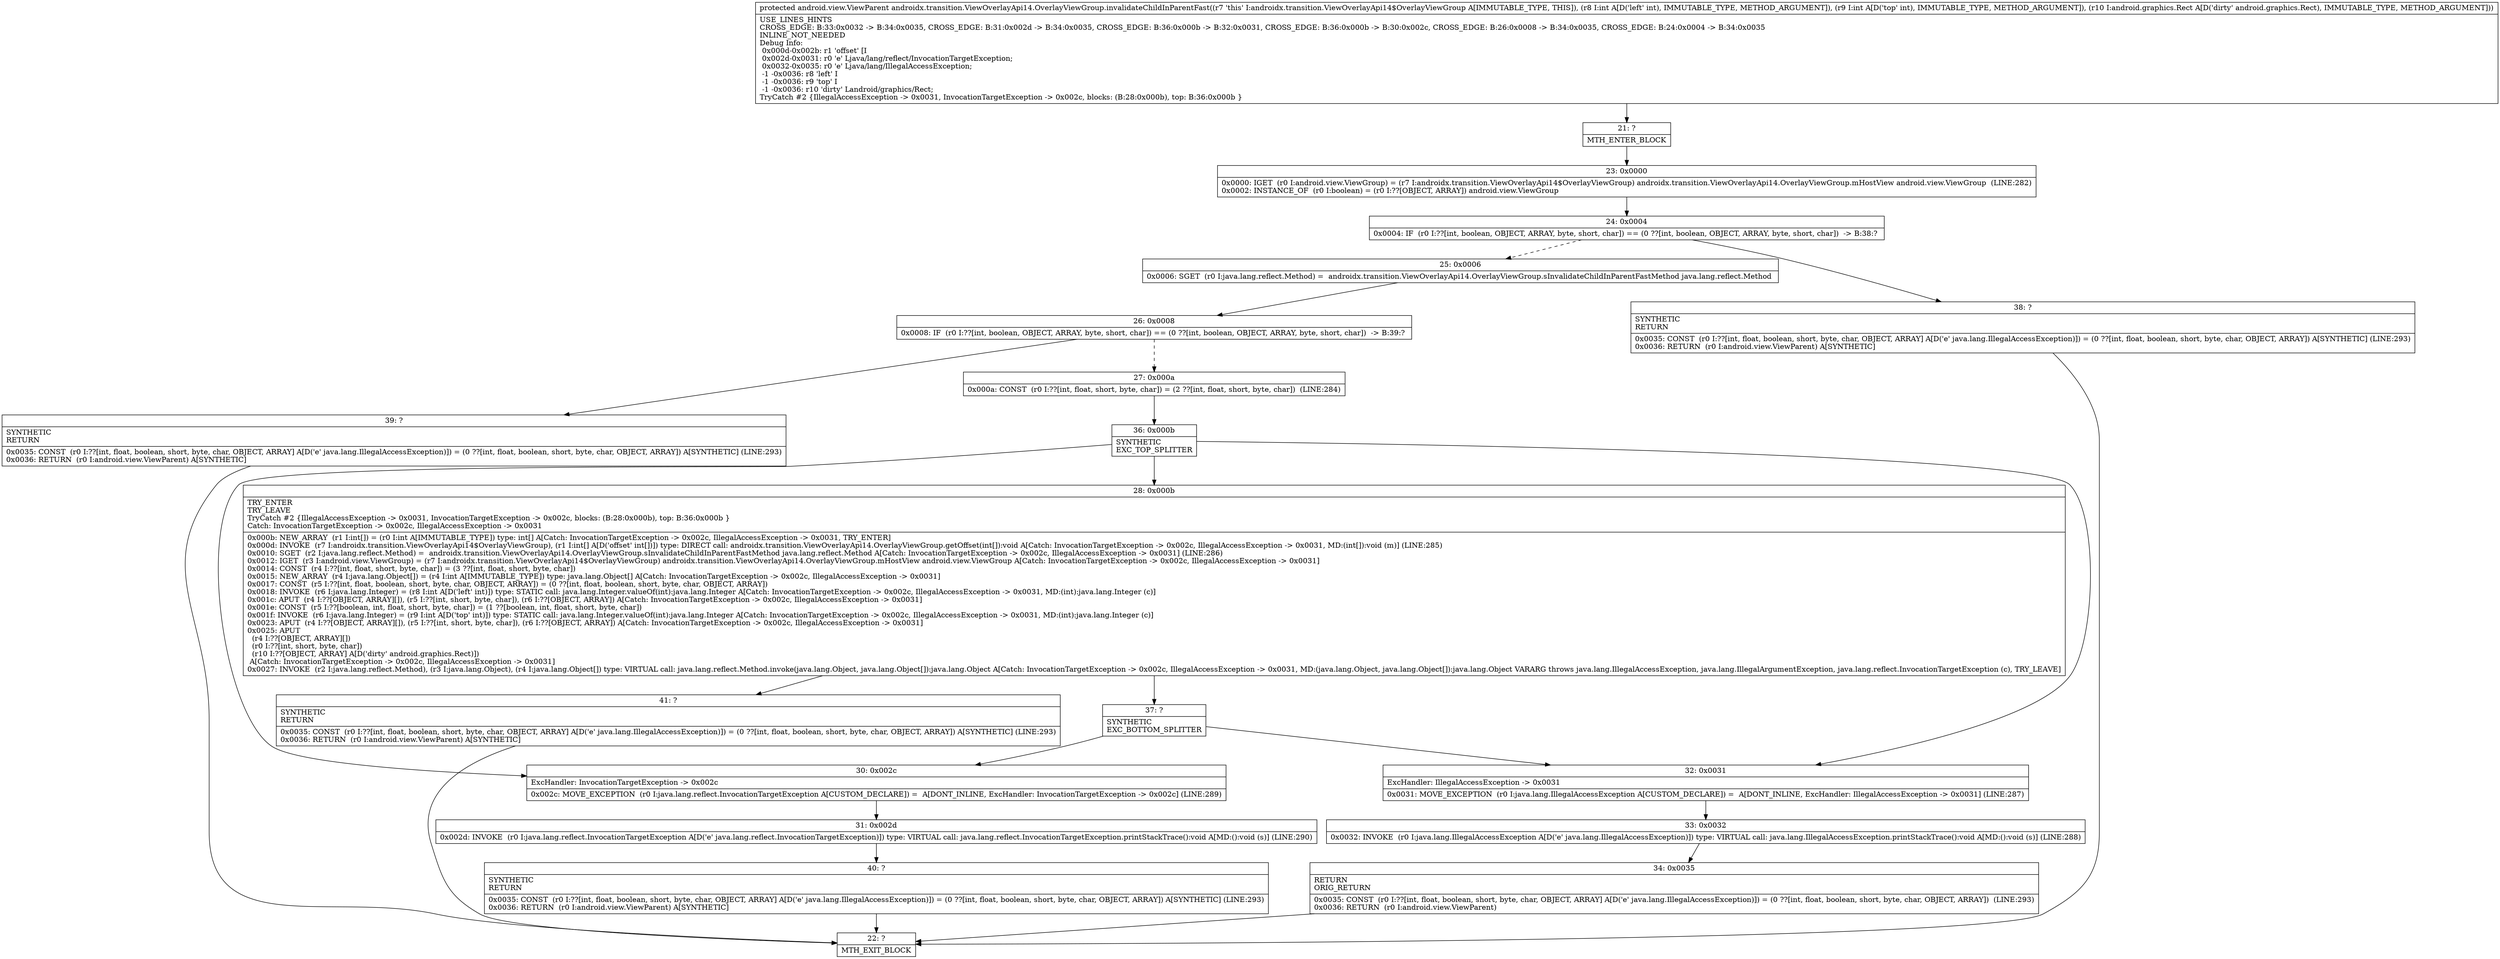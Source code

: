 digraph "CFG forandroidx.transition.ViewOverlayApi14.OverlayViewGroup.invalidateChildInParentFast(IILandroid\/graphics\/Rect;)Landroid\/view\/ViewParent;" {
Node_21 [shape=record,label="{21\:\ ?|MTH_ENTER_BLOCK\l}"];
Node_23 [shape=record,label="{23\:\ 0x0000|0x0000: IGET  (r0 I:android.view.ViewGroup) = (r7 I:androidx.transition.ViewOverlayApi14$OverlayViewGroup) androidx.transition.ViewOverlayApi14.OverlayViewGroup.mHostView android.view.ViewGroup  (LINE:282)\l0x0002: INSTANCE_OF  (r0 I:boolean) = (r0 I:??[OBJECT, ARRAY]) android.view.ViewGroup \l}"];
Node_24 [shape=record,label="{24\:\ 0x0004|0x0004: IF  (r0 I:??[int, boolean, OBJECT, ARRAY, byte, short, char]) == (0 ??[int, boolean, OBJECT, ARRAY, byte, short, char])  \-\> B:38:? \l}"];
Node_25 [shape=record,label="{25\:\ 0x0006|0x0006: SGET  (r0 I:java.lang.reflect.Method) =  androidx.transition.ViewOverlayApi14.OverlayViewGroup.sInvalidateChildInParentFastMethod java.lang.reflect.Method \l}"];
Node_26 [shape=record,label="{26\:\ 0x0008|0x0008: IF  (r0 I:??[int, boolean, OBJECT, ARRAY, byte, short, char]) == (0 ??[int, boolean, OBJECT, ARRAY, byte, short, char])  \-\> B:39:? \l}"];
Node_27 [shape=record,label="{27\:\ 0x000a|0x000a: CONST  (r0 I:??[int, float, short, byte, char]) = (2 ??[int, float, short, byte, char])  (LINE:284)\l}"];
Node_36 [shape=record,label="{36\:\ 0x000b|SYNTHETIC\lEXC_TOP_SPLITTER\l}"];
Node_28 [shape=record,label="{28\:\ 0x000b|TRY_ENTER\lTRY_LEAVE\lTryCatch #2 \{IllegalAccessException \-\> 0x0031, InvocationTargetException \-\> 0x002c, blocks: (B:28:0x000b), top: B:36:0x000b \}\lCatch: InvocationTargetException \-\> 0x002c, IllegalAccessException \-\> 0x0031\l|0x000b: NEW_ARRAY  (r1 I:int[]) = (r0 I:int A[IMMUTABLE_TYPE]) type: int[] A[Catch: InvocationTargetException \-\> 0x002c, IllegalAccessException \-\> 0x0031, TRY_ENTER]\l0x000d: INVOKE  (r7 I:androidx.transition.ViewOverlayApi14$OverlayViewGroup), (r1 I:int[] A[D('offset' int[])]) type: DIRECT call: androidx.transition.ViewOverlayApi14.OverlayViewGroup.getOffset(int[]):void A[Catch: InvocationTargetException \-\> 0x002c, IllegalAccessException \-\> 0x0031, MD:(int[]):void (m)] (LINE:285)\l0x0010: SGET  (r2 I:java.lang.reflect.Method) =  androidx.transition.ViewOverlayApi14.OverlayViewGroup.sInvalidateChildInParentFastMethod java.lang.reflect.Method A[Catch: InvocationTargetException \-\> 0x002c, IllegalAccessException \-\> 0x0031] (LINE:286)\l0x0012: IGET  (r3 I:android.view.ViewGroup) = (r7 I:androidx.transition.ViewOverlayApi14$OverlayViewGroup) androidx.transition.ViewOverlayApi14.OverlayViewGroup.mHostView android.view.ViewGroup A[Catch: InvocationTargetException \-\> 0x002c, IllegalAccessException \-\> 0x0031]\l0x0014: CONST  (r4 I:??[int, float, short, byte, char]) = (3 ??[int, float, short, byte, char]) \l0x0015: NEW_ARRAY  (r4 I:java.lang.Object[]) = (r4 I:int A[IMMUTABLE_TYPE]) type: java.lang.Object[] A[Catch: InvocationTargetException \-\> 0x002c, IllegalAccessException \-\> 0x0031]\l0x0017: CONST  (r5 I:??[int, float, boolean, short, byte, char, OBJECT, ARRAY]) = (0 ??[int, float, boolean, short, byte, char, OBJECT, ARRAY]) \l0x0018: INVOKE  (r6 I:java.lang.Integer) = (r8 I:int A[D('left' int)]) type: STATIC call: java.lang.Integer.valueOf(int):java.lang.Integer A[Catch: InvocationTargetException \-\> 0x002c, IllegalAccessException \-\> 0x0031, MD:(int):java.lang.Integer (c)]\l0x001c: APUT  (r4 I:??[OBJECT, ARRAY][]), (r5 I:??[int, short, byte, char]), (r6 I:??[OBJECT, ARRAY]) A[Catch: InvocationTargetException \-\> 0x002c, IllegalAccessException \-\> 0x0031]\l0x001e: CONST  (r5 I:??[boolean, int, float, short, byte, char]) = (1 ??[boolean, int, float, short, byte, char]) \l0x001f: INVOKE  (r6 I:java.lang.Integer) = (r9 I:int A[D('top' int)]) type: STATIC call: java.lang.Integer.valueOf(int):java.lang.Integer A[Catch: InvocationTargetException \-\> 0x002c, IllegalAccessException \-\> 0x0031, MD:(int):java.lang.Integer (c)]\l0x0023: APUT  (r4 I:??[OBJECT, ARRAY][]), (r5 I:??[int, short, byte, char]), (r6 I:??[OBJECT, ARRAY]) A[Catch: InvocationTargetException \-\> 0x002c, IllegalAccessException \-\> 0x0031]\l0x0025: APUT  \l  (r4 I:??[OBJECT, ARRAY][])\l  (r0 I:??[int, short, byte, char])\l  (r10 I:??[OBJECT, ARRAY] A[D('dirty' android.graphics.Rect)])\l A[Catch: InvocationTargetException \-\> 0x002c, IllegalAccessException \-\> 0x0031]\l0x0027: INVOKE  (r2 I:java.lang.reflect.Method), (r3 I:java.lang.Object), (r4 I:java.lang.Object[]) type: VIRTUAL call: java.lang.reflect.Method.invoke(java.lang.Object, java.lang.Object[]):java.lang.Object A[Catch: InvocationTargetException \-\> 0x002c, IllegalAccessException \-\> 0x0031, MD:(java.lang.Object, java.lang.Object[]):java.lang.Object VARARG throws java.lang.IllegalAccessException, java.lang.IllegalArgumentException, java.lang.reflect.InvocationTargetException (c), TRY_LEAVE]\l}"];
Node_37 [shape=record,label="{37\:\ ?|SYNTHETIC\lEXC_BOTTOM_SPLITTER\l}"];
Node_41 [shape=record,label="{41\:\ ?|SYNTHETIC\lRETURN\l|0x0035: CONST  (r0 I:??[int, float, boolean, short, byte, char, OBJECT, ARRAY] A[D('e' java.lang.IllegalAccessException)]) = (0 ??[int, float, boolean, short, byte, char, OBJECT, ARRAY]) A[SYNTHETIC] (LINE:293)\l0x0036: RETURN  (r0 I:android.view.ViewParent) A[SYNTHETIC]\l}"];
Node_22 [shape=record,label="{22\:\ ?|MTH_EXIT_BLOCK\l}"];
Node_32 [shape=record,label="{32\:\ 0x0031|ExcHandler: IllegalAccessException \-\> 0x0031\l|0x0031: MOVE_EXCEPTION  (r0 I:java.lang.IllegalAccessException A[CUSTOM_DECLARE]) =  A[DONT_INLINE, ExcHandler: IllegalAccessException \-\> 0x0031] (LINE:287)\l}"];
Node_33 [shape=record,label="{33\:\ 0x0032|0x0032: INVOKE  (r0 I:java.lang.IllegalAccessException A[D('e' java.lang.IllegalAccessException)]) type: VIRTUAL call: java.lang.IllegalAccessException.printStackTrace():void A[MD:():void (s)] (LINE:288)\l}"];
Node_34 [shape=record,label="{34\:\ 0x0035|RETURN\lORIG_RETURN\l|0x0035: CONST  (r0 I:??[int, float, boolean, short, byte, char, OBJECT, ARRAY] A[D('e' java.lang.IllegalAccessException)]) = (0 ??[int, float, boolean, short, byte, char, OBJECT, ARRAY])  (LINE:293)\l0x0036: RETURN  (r0 I:android.view.ViewParent) \l}"];
Node_30 [shape=record,label="{30\:\ 0x002c|ExcHandler: InvocationTargetException \-\> 0x002c\l|0x002c: MOVE_EXCEPTION  (r0 I:java.lang.reflect.InvocationTargetException A[CUSTOM_DECLARE]) =  A[DONT_INLINE, ExcHandler: InvocationTargetException \-\> 0x002c] (LINE:289)\l}"];
Node_31 [shape=record,label="{31\:\ 0x002d|0x002d: INVOKE  (r0 I:java.lang.reflect.InvocationTargetException A[D('e' java.lang.reflect.InvocationTargetException)]) type: VIRTUAL call: java.lang.reflect.InvocationTargetException.printStackTrace():void A[MD:():void (s)] (LINE:290)\l}"];
Node_40 [shape=record,label="{40\:\ ?|SYNTHETIC\lRETURN\l|0x0035: CONST  (r0 I:??[int, float, boolean, short, byte, char, OBJECT, ARRAY] A[D('e' java.lang.IllegalAccessException)]) = (0 ??[int, float, boolean, short, byte, char, OBJECT, ARRAY]) A[SYNTHETIC] (LINE:293)\l0x0036: RETURN  (r0 I:android.view.ViewParent) A[SYNTHETIC]\l}"];
Node_39 [shape=record,label="{39\:\ ?|SYNTHETIC\lRETURN\l|0x0035: CONST  (r0 I:??[int, float, boolean, short, byte, char, OBJECT, ARRAY] A[D('e' java.lang.IllegalAccessException)]) = (0 ??[int, float, boolean, short, byte, char, OBJECT, ARRAY]) A[SYNTHETIC] (LINE:293)\l0x0036: RETURN  (r0 I:android.view.ViewParent) A[SYNTHETIC]\l}"];
Node_38 [shape=record,label="{38\:\ ?|SYNTHETIC\lRETURN\l|0x0035: CONST  (r0 I:??[int, float, boolean, short, byte, char, OBJECT, ARRAY] A[D('e' java.lang.IllegalAccessException)]) = (0 ??[int, float, boolean, short, byte, char, OBJECT, ARRAY]) A[SYNTHETIC] (LINE:293)\l0x0036: RETURN  (r0 I:android.view.ViewParent) A[SYNTHETIC]\l}"];
MethodNode[shape=record,label="{protected android.view.ViewParent androidx.transition.ViewOverlayApi14.OverlayViewGroup.invalidateChildInParentFast((r7 'this' I:androidx.transition.ViewOverlayApi14$OverlayViewGroup A[IMMUTABLE_TYPE, THIS]), (r8 I:int A[D('left' int), IMMUTABLE_TYPE, METHOD_ARGUMENT]), (r9 I:int A[D('top' int), IMMUTABLE_TYPE, METHOD_ARGUMENT]), (r10 I:android.graphics.Rect A[D('dirty' android.graphics.Rect), IMMUTABLE_TYPE, METHOD_ARGUMENT]))  | USE_LINES_HINTS\lCROSS_EDGE: B:33:0x0032 \-\> B:34:0x0035, CROSS_EDGE: B:31:0x002d \-\> B:34:0x0035, CROSS_EDGE: B:36:0x000b \-\> B:32:0x0031, CROSS_EDGE: B:36:0x000b \-\> B:30:0x002c, CROSS_EDGE: B:26:0x0008 \-\> B:34:0x0035, CROSS_EDGE: B:24:0x0004 \-\> B:34:0x0035\lINLINE_NOT_NEEDED\lDebug Info:\l  0x000d\-0x002b: r1 'offset' [I\l  0x002d\-0x0031: r0 'e' Ljava\/lang\/reflect\/InvocationTargetException;\l  0x0032\-0x0035: r0 'e' Ljava\/lang\/IllegalAccessException;\l  \-1 \-0x0036: r8 'left' I\l  \-1 \-0x0036: r9 'top' I\l  \-1 \-0x0036: r10 'dirty' Landroid\/graphics\/Rect;\lTryCatch #2 \{IllegalAccessException \-\> 0x0031, InvocationTargetException \-\> 0x002c, blocks: (B:28:0x000b), top: B:36:0x000b \}\l}"];
MethodNode -> Node_21;Node_21 -> Node_23;
Node_23 -> Node_24;
Node_24 -> Node_25[style=dashed];
Node_24 -> Node_38;
Node_25 -> Node_26;
Node_26 -> Node_27[style=dashed];
Node_26 -> Node_39;
Node_27 -> Node_36;
Node_36 -> Node_28;
Node_36 -> Node_32;
Node_36 -> Node_30;
Node_28 -> Node_37;
Node_28 -> Node_41;
Node_37 -> Node_32;
Node_37 -> Node_30;
Node_41 -> Node_22;
Node_32 -> Node_33;
Node_33 -> Node_34;
Node_34 -> Node_22;
Node_30 -> Node_31;
Node_31 -> Node_40;
Node_40 -> Node_22;
Node_39 -> Node_22;
Node_38 -> Node_22;
}

